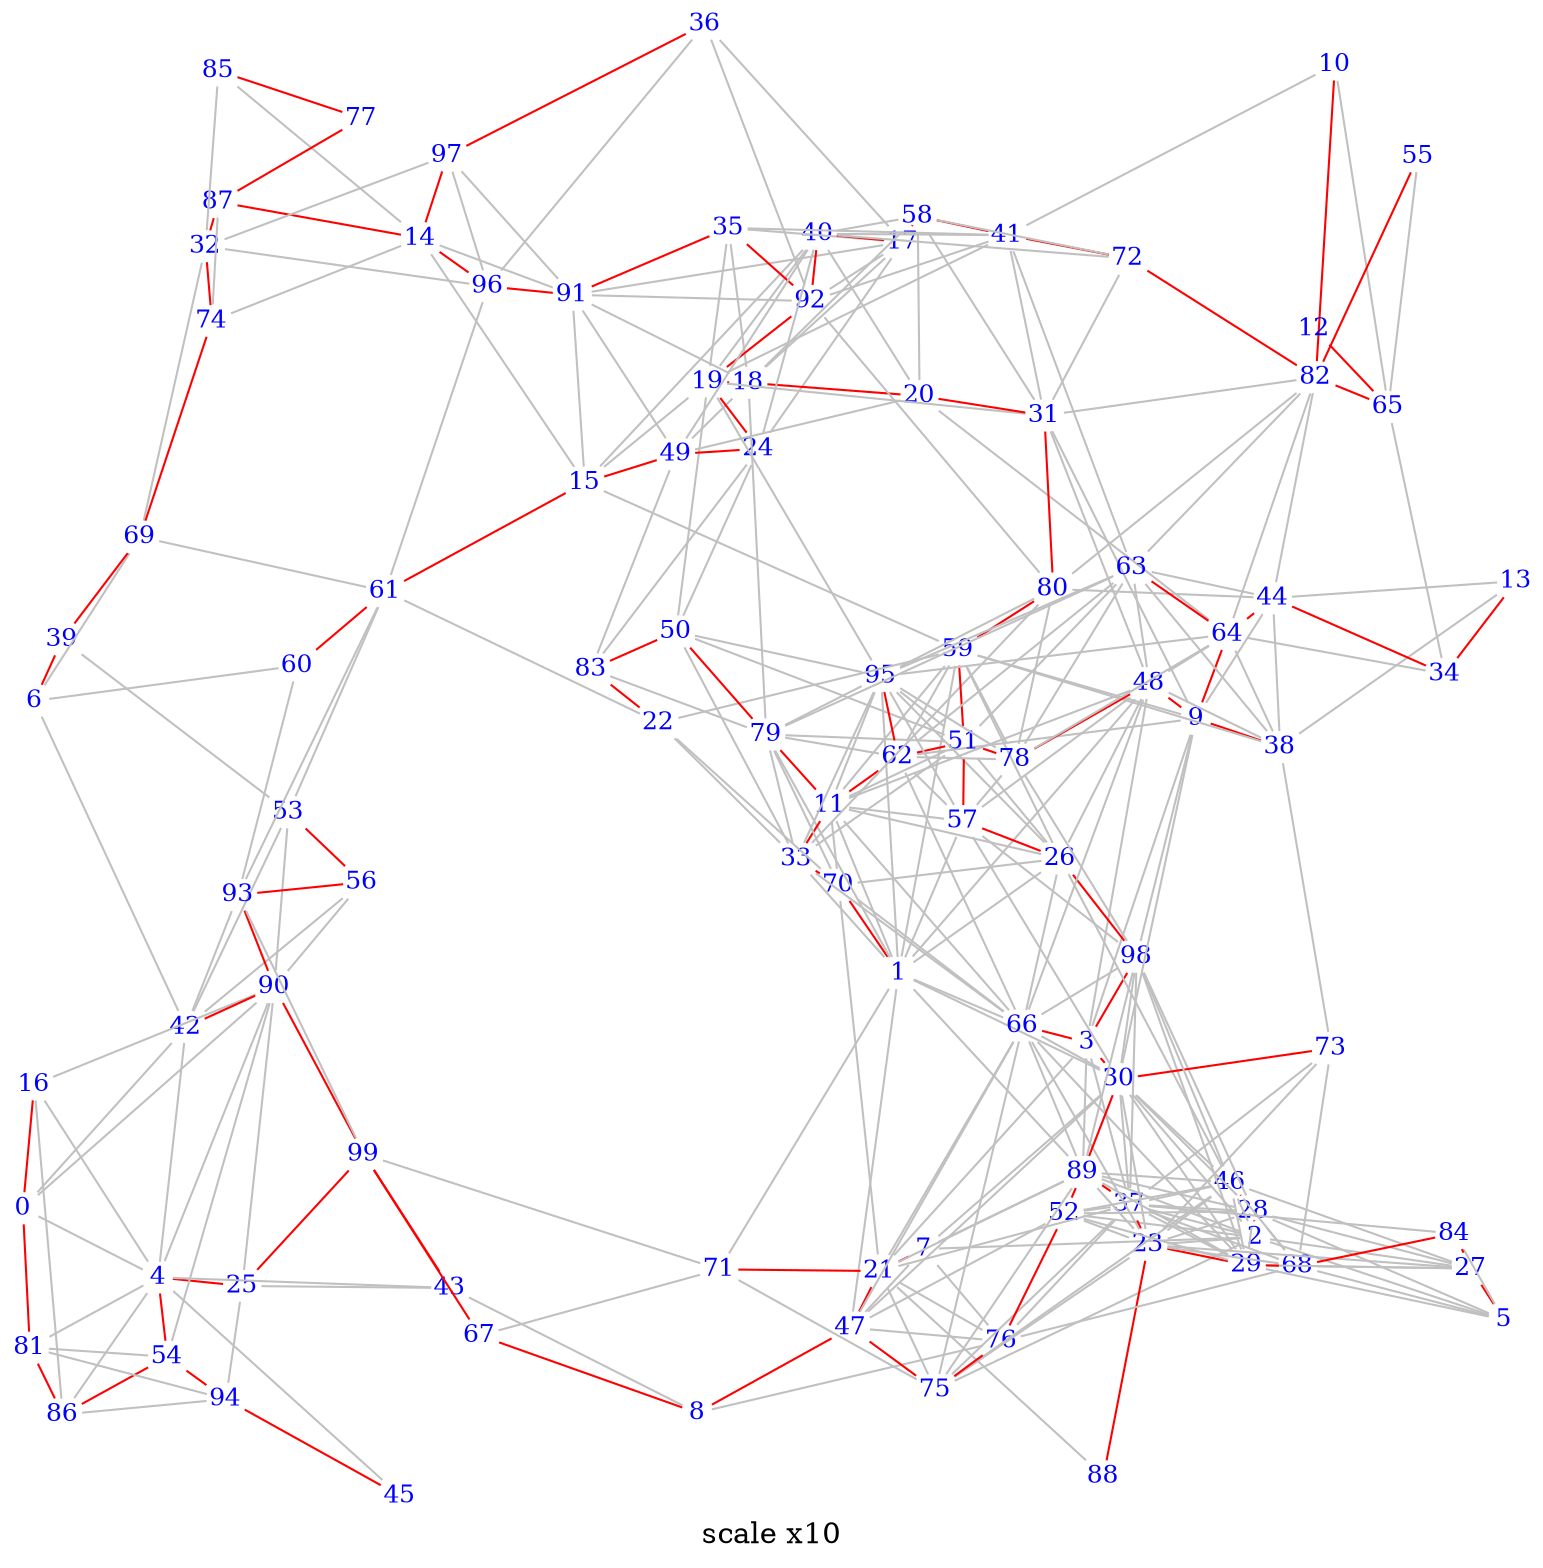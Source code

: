 graph {
layout=neato;
node [fontcolor="blue"]
node [label="\N", width="0.2", height="0.2", margin="0.01"];
node [shape=plaintext]
label="scale x10";
0 [fontsize="12", pos="0.0126842,1.93323!"];
1 [fontsize="12", pos="5.85006,3.50308!"];
2 [fontsize="12", pos="8.22838,1.74129!"];
3 [fontsize="12", pos="7.10495,3.03986!"];
4 [fontsize="12", pos="0.914113,1.47313!"];
5 [fontsize="12", pos="9.88508,1.1908!"];
6 [fontsize="12", pos="0.0892266,5.31664!"];
7 [fontsize="12", pos="6.01764,1.66249!"];
8 [fontsize="12", pos="4.50786,0.570559!"];
9 [fontsize="12", pos="7.83319,5.19876!"];
10 [fontsize="12", pos="8.75968,9.559!"];
11 [fontsize="12", pos="5.39342,4.62074!"];
12 [fontsize="12", pos="8.6222,7.79658!"];
13 [fontsize="12", pos="9.96796,6.11493!"];
14 [fontsize="12", pos="2.66214,8.40119!"];
15 [fontsize="12", pos="3.75857,6.77187!"];
16 [fontsize="12", pos="0.088171,2.75887!"];
17 [fontsize="12", pos="5.87912,8.37608!"];
18 [fontsize="12", pos="4.84931,7.43728!"];
19 [fontsize="12", pos="4.57976,7.44419!"];
20 [fontsize="12", pos="5.99041,7.35004!"];
21 [fontsize="12", pos="5.72399,1.51557!"];
22 [fontsize="12", pos="4.25165,5.1712!"];
23 [fontsize="12", pos="7.51536,1.68996!"];
24 [fontsize="12", pos="4.91884,6.99753!"];
25 [fontsize="12", pos="1.4752,1.41599!"];
26 [fontsize="12", pos="6.9288,4.26546!"];
27 [fontsize="12", pos="9.66604,1.53256!"];
28 [fontsize="12", pos="8.21673,1.91351!"];
29 [fontsize="12", pos="8.17184,1.55563!"];
30 [fontsize="12", pos="7.32007,2.79589!"];
31 [fontsize="12", pos="6.82244,7.21908!"];
32 [fontsize="12", pos="1.23028,8.34657!"];
33 [fontsize="12", pos="5.17018,4.26212!"];
34 [fontsize="12", pos="9.49338,5.49541!"];
35 [fontsize="12", pos="4.71722,8.46964!"];
36 [fontsize="12", pos="4.56093,9.8295!"];
37 [fontsize="12", pos="7.39184,1.96007!"];
38 [fontsize="12", pos="8.39429,5.00912!"];
39 [fontsize="12", pos="0.274962,5.72572!"];
40 [fontsize="12", pos="5.31317,8.43037!"];
41 [fontsize="12", pos="6.57599,8.42136!"];
42 [fontsize="12", pos="1.09947,3.14085!"];
43 [fontsize="12", pos="2.86082,1.40281!"];
44 [fontsize="12", pos="8.34616,6.00243!"];
45 [fontsize="12", pos="2.5272,0.0161929!"];
46 [fontsize="12", pos="8.06239,2.10575!"];
47 [fontsize="12", pos="5.53193,1.13783!"];
48 [fontsize="12", pos="7.52218,5.43429!"];
49 [fontsize="12", pos="4.36713,6.96206!"];
50 [fontsize="12", pos="4.36683,5.77867!"];
51 [fontsize="12", pos="6.28667,5.04149!"];
52 [fontsize="12", pos="6.95768,1.89952!"];
53 [fontsize="12", pos="1.78375,4.57458!"];
54 [fontsize="12", pos="0.975227,0.944042!"];
55 [fontsize="12", pos="9.3149,8.94601!"];
56 [fontsize="12", pos="2.27318,4.10712!"];
57 [fontsize="12", pos="6.2807,4.51613!"];
58 [fontsize="12", pos="5.97828,8.54792!"];
59 [fontsize="12", pos="6.24778,5.65746!"];
60 [fontsize="12", pos="1.84288,5.55142!"];
61 [fontsize="12", pos="2.42865,6.04727!"];
62 [fontsize="12", pos="5.84605,4.94448!"];
63 [fontsize="12", pos="7.40741,6.20382!"];
64 [fontsize="12", pos="8.04509,5.76046!"];
65 [fontsize="12", pos="9.11548,7.27662!"];
66 [fontsize="12", pos="6.67785,3.1502!"];
67 [fontsize="12", pos="3.05822,1.08578!"];
68 [fontsize="12", pos="8.51219,1.54887!"];
69 [fontsize="12", pos="0.79348,6.40986!"];
70 [fontsize="12", pos="5.45088,4.08975!"];
71 [fontsize="12", pos="4.65561,1.52659!"];
72 [fontsize="12", pos="7.37986,8.26689!"];
73 [fontsize="12", pos="8.73344,3.00078!"];
74 [fontsize="12", pos="1.2723,7.84959!"];
75 [fontsize="12", pos="6.09648,0.722923!"];
76 [fontsize="12", pos="6.53849,1.04813!"];
77 [fontsize="12", pos="2.2709,9.19969!"];
78 [fontsize="12", pos="6.62784,4.92535!"];
79 [fontsize="12", pos="4.9682,5.09259!"];
80 [fontsize="12", pos="6.88157,6.06274!"];
81 [fontsize="12", pos="0.0591149,1.00635!"];
82 [fontsize="12", pos="8.63235,7.4733!"];
83 [fontsize="12", pos="3.8012,5.52806!"];
84 [fontsize="12", pos="9.55708,1.76586!"];
85 [fontsize="12", pos="1.31645,9.51709!"];
86 [fontsize="12", pos="0.278421,0.559277!"];
87 [fontsize="12", pos="1.31648,8.64307!"];
88 [fontsize="12", pos="7.21645,0.146828!"];
89 [fontsize="12", pos="7.07905,2.17562!"];
90 [fontsize="12", pos="1.68934,3.40983!"];
91 [fontsize="12", pos="3.67574,8.02393!"];
92 [fontsize="12", pos="5.26538,7.98184!"];
93 [fontsize="12", pos="1.44825,4.02413!"];
94 [fontsize="12", pos="1.36562,0.661752!"];
95 [fontsize="12", pos="5.73343,5.48042!"];
96 [fontsize="12", pos="3.11344,8.08018!"];
97 [fontsize="12", pos="2.84265,8.95227!"];
98 [fontsize="12", pos="7.43793,3.61141!"];
99 [fontsize="12", pos="2.28511,2.29439!"];
2 -- 28 [weight="0.017261", color="red"];
2 -- 29 [weight="0.0194074", color="red"];
17 -- 58 [weight="0.0198405", color="red"];
28 -- 46 [weight="0.0246529", color="red"];
27 -- 84 [weight="0.0257497", color="red"];
18 -- 19 [weight="0.0269637", color="red"];
23 -- 37 [weight="0.0297019", color="red"];
52 -- 89 [weight="0.0301599", color="red"];
32 -- 87 [weight="0.0308775", color="red"];
3 -- 30 [weight="0.0325265", color="red"];
7 -- 21 [weight="0.0328358", color="red"];
33 -- 70 [weight="0.0329394", color="red"];
29 -- 68 [weight="0.0340421", color="red"];
51 -- 78 [weight="0.0360401", color="red"];
28 -- 29 [weight="0.0360677", color="grey"];
37 -- 89 [weight="0.0379866", color="red"];
44 -- 64 [weight="0.0386256", color="red"];
9 -- 48 [weight="0.0390128", color="red"];
2 -- 46 [weight="0.0400475", color="grey"];
5 -- 27 [weight="0.0405929", color="red"];
11 -- 33 [weight="0.0422423", color="red"];
21 -- 47 [weight="0.0423761", color="red"];
37 -- 52 [weight="0.0438359", color="grey"];
3 -- 66 [weight="0.0441127", color="red"];
6 -- 39 [weight="0.0449272", color="red"];
40 -- 92 [weight="0.0451063", color="red"];
51 -- 62 [weight="0.0451168", color="red"];
28 -- 68 [weight="0.0469317", color="grey"];
54 -- 94 [weight="0.048176", color="red"];
81 -- 86 [weight="0.0497969", color="red"];
32 -- 74 [weight="0.0498755", color="red"];
65 -- 82 [weight="0.0521627", color="red"];
51 -- 57 [weight="0.0525393", color="red"];
4 -- 54 [weight="0.053261", color="red"];
11 -- 70 [weight="0.0534087", color="grey"];
57 -- 78 [weight="0.0536622", color="grey"];
62 -- 95 [weight="0.0547639", color="red"];
75 -- 76 [weight="0.0548751", color="red"];
24 -- 49 [weight="0.0552854", color="red"];
14 -- 96 [weight="0.0553821", color="red"];
11 -- 62 [weight="0.05565", color="red"];
19 -- 24 [weight="0.0560786", color="red"];
29 -- 46 [weight="0.0560894", color="grey"];
4 -- 25 [weight="0.0563994", color="red"];
91 -- 96 [weight="0.0565109", color="red"];
17 -- 40 [weight="0.0568546", color="red"];
22 -- 83 [weight="0.0574675", color="red"];
14 -- 97 [weight="0.0579886", color="red"];
9 -- 38 [weight="0.0592276", color="red"];
23 -- 52 [weight="0.0595757", color="grey"];
9 -- 64 [weight="0.0600335", color="red"];
57 -- 62 [weight="0.0610247", color="grey"];
41 -- 58 [weight="0.0610958", color="red"];
48 -- 64 [weight="0.0616294", color="grey"];
51 -- 59 [weight="0.0617197", color="red"];
50 -- 83 [weight="0.0618657", color="red"];
11 -- 79 [weight="0.0635176", color="red"];
15 -- 49 [weight="0.0637583", color="red"];
42 -- 90 [weight="0.06483", color="red"];
23 -- 89 [weight="0.065287", color="grey"];
90 -- 93 [weight="0.0659914", color="red"];
3 -- 98 [weight="0.0661467", color="red"];
5 -- 84 [weight="0.0662033", color="grey"];
30 -- 89 [weight="0.0665453", color="red"];
23 -- 29 [weight="0.0670074", color="red"];
40 -- 58 [weight="0.0675421", color="grey"];
53 -- 56 [weight="0.0676809", color="red"];
18 -- 49 [weight="0.0676996", color="grey"];
37 -- 46 [weight="0.06862", color="grey"];
23 -- 46 [weight="0.0687112", color="grey"];
26 -- 57 [weight="0.0694889", color="red"];
47 -- 75 [weight="0.0700626", color="red"];
51 -- 95 [weight="0.0706207", color="grey"];
1 -- 70 [weight="0.0709596", color="red"];
2 -- 23 [weight="0.0714858", color="grey"];
7 -- 47 [weight="0.0714975", color="grey"];
46 -- 68 [weight="0.0715844", color="grey"];
12 -- 65 [weight="0.0716722", color="red"];
17 -- 92 [weight="0.0729444", color="grey"];
30 -- 66 [weight="0.0733473", color="grey"];
35 -- 92 [weight="0.0733781", color="red"];
23 -- 28 [weight="0.073613", color="grey"];
59 -- 80 [weight="0.0752292", color="red"];
25 -- 94 [weight="0.0762155", color="grey"];
60 -- 61 [weight="0.0767458", color="red"];
63 -- 64 [weight="0.0776663", color="red"];
48 -- 63 [weight="0.0778048", color="grey"];
13 -- 34 [weight="0.0780401", color="red"];
62 -- 78 [weight="0.0782022", color="grey"];
74 -- 87 [weight="0.0794708", color="grey"];
54 -- 86 [weight="0.079598", color="red"];
7 -- 76 [weight="0.0805437", color="grey"];
59 -- 62 [weight="0.0818366", color="grey"];
41 -- 72 [weight="0.0818575", color="red"];
30 -- 98 [weight="0.082399", color="grey"];
59 -- 78 [weight="0.0824889", color="grey"];
28 -- 37 [weight="0.0826208", color="grey"];
38 -- 64 [weight="0.0828519", color="grey"];
26 -- 98 [weight="0.0828856", color="red"];
0 -- 16 [weight="0.0829086", color="red"];
56 -- 93 [weight="0.0829097", color="red"];
30 -- 37 [weight="0.0838893", color="grey"];
20 -- 31 [weight="0.0842266", color="red"];
33 -- 79 [weight="0.0854679", color="grey"];
79 -- 95 [weight="0.0857899", color="grey"];
39 -- 69 [weight="0.0858429", color="red"];
3 -- 89 [weight="0.086463", color="grey"];
2 -- 37 [weight="0.0864678", color="grey"];
19 -- 92 [weight="0.0871297", color="red"];
21 -- 75 [weight="0.0875811", color="grey"];
29 -- 37 [weight="0.0878619", color="grey"];
66 -- 98 [weight="0.0889066", color="grey"];
62 -- 79 [weight="0.0890262", color="grey"];
11 -- 57 [weight="0.0893431", color="grey"];
1 -- 66 [weight="0.0899866", color="grey"];
56 -- 90 [weight="0.0909445", color="grey"];
50 -- 79 [weight="0.0912332", color="red"];
96 -- 97 [weight="0.0913161", color="grey"];
54 -- 81 [weight="0.0918229", color="grey"];
11 -- 95 [weight="0.0924475", color="grey"];
0 -- 81 [weight="0.0928038", color="red"];
21 -- 76 [weight="0.0939105", color="grey"];
52 -- 76 [weight="0.0948991", color="red"];
42 -- 93 [weight="0.0949643", color="grey"];
9 -- 44 [weight="0.0953423", color="grey"];
44 -- 63 [weight="0.0960111", color="grey"];
38 -- 48 [weight="0.0970223", color="grey"];
4 -- 81 [weight="0.0974117", color="grey"];
46 -- 89 [weight="0.0985828", color="grey"];
11 -- 51 [weight="0.098739", color="grey"];
38 -- 44 [weight="0.0994469", color="grey"];
77 -- 85 [weight="0.100584", color="red"];
23 -- 68 [weight="0.100676", color="grey"];
26 -- 51 [weight="0.100725", color="grey"];
47 -- 76 [weight="0.101055", color="grey"];
0 -- 4 [weight="0.101206", color="grey"];
30 -- 46 [weight="0.101358", color="grey"];
1 -- 33 [weight="0.1019", color="grey"];
48 -- 78 [weight="0.102901", color="red"];
19 -- 35 [weight="0.103463", color="grey"];
18 -- 35 [weight="0.104078", color="grey"];
78 -- 95 [weight="0.105265", color="grey"];
66 -- 89 [weight="0.105393", color="grey"];
43 -- 99 [weight="0.106129", color="red"];
15 -- 19 [weight="0.10613", color="grey"];
68 -- 84 [weight="0.106718", color="red"];
21 -- 71 [weight="0.106843", color="red"];
14 -- 91 [weight="0.108153", color="grey"];
86 -- 94 [weight="0.109202", color="grey"];
1 -- 57 [weight="0.110078", color="grey"];
77 -- 87 [weight="0.110488", color="red"];
57 -- 95 [weight="0.110876", color="grey"];
70 -- 79 [weight="0.111295", color="grey"];
4 -- 86 [weight="0.111321", color="grey"];
3 -- 37 [weight="0.111725", color="grey"];
23 -- 30 [weight="0.112304", color="grey"];
46 -- 52 [weight="0.11238", color="grey"];
35 -- 91 [weight="0.113284", color="red"];
26 -- 66 [weight="0.114315", color="grey"];
18 -- 20 [weight="0.114444", color="red"];
27 -- 68 [weight="0.115397", color="grey"];
31 -- 80 [weight="0.115785", color="red"];
78 -- 80 [weight="0.116535", color="grey"];
17 -- 35 [weight="0.116566", color="grey"];
28 -- 89 [weight="0.116749", color="grey"];
53 -- 90 [weight="0.116858", color="grey"];
8 -- 47 [weight="0.117069", color="red"];
32 -- 85 [weight="0.117369", color="grey"];
7 -- 89 [weight="0.117893", color="grey"];
31 -- 72 [weight="0.118686", color="grey"];
37 -- 68 [weight="0.119343", color="grey"];
25 -- 99 [weight="0.11948", color="red"];
20 -- 58 [weight="0.119794", color="grey"];
1 -- 11 [weight="0.120735", color="grey"];
31 -- 41 [weight="0.122728", color="grey"];
2 -- 89 [weight="0.122866", color="grey"];
19 -- 40 [weight="0.1229", color="grey"];
79 -- 83 [weight="0.12456", color="grey"];
91 -- 97 [weight="0.124734", color="grey"];
37 -- 76 [weight="0.124894", color="grey"];
34 -- 44 [weight="0.125427", color="red"];
15 -- 91 [weight="0.12548", color="grey"];
29 -- 89 [weight="0.125641", color="grey"];
28 -- 30 [weight="0.125801", color="grey"];
28 -- 52 [weight="0.125913", color="grey"];
29 -- 52 [weight="0.126192", color="grey"];
40 -- 41 [weight="0.126285", color="grey"];
90 -- 99 [weight="0.126458", color="red"];
49 -- 91 [weight="0.126711", color="grey"];
20 -- 40 [weight="0.127506", color="grey"];
2 -- 52 [weight="0.128051", color="grey"];
80 -- 95 [weight="0.128737", color="grey"];
22 -- 33 [weight="0.129234", color="grey"];
6 -- 69 [weight="0.130042", color="grey"];
26 -- 48 [weight="0.131082", color="grey"];
18 -- 91 [weight="0.131203", color="grey"];
51 -- 79 [weight="0.131946", color="grey"];
1 -- 26 [weight="0.132095", color="grey"];
45 -- 94 [weight="0.132892", color="red"];
24 -- 50 [weight="0.133804", color="grey"];
33 -- 95 [weight="0.13422", color="grey"];
11 -- 59 [weight="0.13434", color="grey"];
81 -- 94 [weight="0.135118", color="grey"];
33 -- 51 [weight="0.13616", color="grey"];
14 -- 87 [weight="0.136722", color="red"];
41 -- 92 [weight="0.138234", color="grey"];
25 -- 43 [weight="0.138568", color="grey"];
2 -- 30 [weight="0.139183", color="grey"];
17 -- 18 [weight="0.13935", color="grey"];
50 -- 95 [weight="0.139877", color="grey"];
5 -- 68 [weight="0.141882", color="grey"];
30 -- 73 [weight="0.142814", color="red"];
58 -- 72 [weight="0.142947", color="grey"];
67 -- 99 [weight="0.143472", color="red"];
2 -- 27 [weight="0.145274", color="grey"];
44 -- 80 [weight="0.146583", color="grey"];
68 -- 73 [weight="0.146867", color="grey"];
57 -- 98 [weight="0.146892", color="grey"];
34 -- 64 [weight="0.147235", color="grey"];
89 -- 98 [weight="0.147996", color="grey"];
72 -- 82 [weight="0.148275", color="red"];
24 -- 40 [weight="0.148611", color="grey"];
26 -- 70 [weight="0.148833", color="grey"];
27 -- 29 [weight="0.149438", color="grey"];
14 -- 74 [weight="0.14953", color="grey"];
63 -- 78 [weight="0.149741", color="grey"];
44 -- 82 [weight="0.149845", color="grey"];
27 -- 28 [weight="0.149854", color="grey"];
29 -- 30 [weight="0.150457", color="grey"];
21 -- 89 [weight="0.150726", color="grey"];
15 -- 61 [weight="0.151451", color="red"];
69 -- 74 [weight="0.151726", color="red"];
42 -- 56 [weight="0.152029", color="grey"];
4 -- 16 [weight="0.152817", color="grey"];
8 -- 67 [weight="0.153847", color="red"];
49 -- 83 [weight="0.154163", color="grey"];
78 -- 98 [weight="0.15436", color="grey"];
48 -- 57 [weight="0.154411", color="grey"];
66 -- 70 [weight="0.154538", color="grey"];
38 -- 63 [weight="0.154959", color="grey"];
26 -- 59 [weight="0.154966", color="grey"];
23 -- 88 [weight="0.157182", color="red"];
31 -- 58 [weight="0.15743", color="grey"];
11 -- 26 [weight="0.157596", color="grey"];
60 -- 93 [weight="0.157746", color="grey"];
18 -- 58 [weight="0.15837", color="grey"];
42 -- 53 [weight="0.158866", color="grey"];
91 -- 92 [weight="0.15902", color="grey"];
53 -- 61 [weight="0.16077", color="grey"];
51 -- 63 [weight="0.161465", color="grey"];
22 -- 70 [weight="0.161483", color="grey"];
47 -- 52 [weight="0.161646", color="grey"];
55 -- 82 [weight="0.162319", color="red"];
0 -- 42 [weight="0.162464", color="grey"];
13 -- 44 [weight="0.162569", color="grey"];
46 -- 98 [weight="0.163002", color="grey"];
1 -- 30 [weight="0.163127", color="grey"];
9 -- 98 [weight="0.163583", color="grey"];
64 -- 78 [weight="0.164499", color="grey"];
71 -- 75 [weight="0.164985", color="grey"];
9 -- 59 [weight="0.165044", color="grey"];
37 -- 98 [weight="0.165198", color="grey"];
67 -- 71 [weight="0.16571", color="grey"];
20 -- 49 [weight="0.166901", color="grey"];
61 -- 69 [weight="0.167488", color="grey"];
4 -- 42 [weight="0.167799", color="grey"];
19 -- 50 [weight="0.167907", color="grey"];
17 -- 24 [weight="0.168004", color="grey"];
55 -- 65 [weight="0.168125", color="grey"];
23 -- 66 [weight="0.168337", color="grey"];
37 -- 73 [weight="0.169793", color="grey"];
27 -- 46 [weight="0.170301", color="grey"];
26 -- 95 [weight="0.170441", color="grey"];
33 -- 50 [weight="0.171619", color="grey"];
23 -- 75 [weight="0.171708", color="grey"];
32 -- 97 [weight="0.172239", color="grey"];
21 -- 37 [weight="0.172606", color="grey"];
7 -- 30 [weight="0.172653", color="grey"];
16 -- 90 [weight="0.172843", color="grey"];
2 -- 5 [weight="0.174577", color="grey"];
40 -- 49 [weight="0.174669", color="grey"];
14 -- 85 [weight="0.174818", color="grey"];
5 -- 29 [weight="0.175166", color="grey"];
75 -- 89 [weight="0.175378", color="grey"];
63 -- 82 [weight="0.17641", color="grey"];
6 -- 60 [weight="0.17693", color="grey"];
23 -- 73 [weight="0.17894", color="grey"];
37 -- 75 [weight="0.179122", color="grey"];
1 -- 89 [weight="0.180902", color="grey"];
64 -- 82 [weight="0.181072", color="grey"];
1 -- 79 [weight="0.181775", color="grey"];
5 -- 28 [weight="0.181816", color="grey"];
34 -- 65 [weight="0.182086", color="grey"];
63 -- 95 [weight="0.182361", color="grey"];
31 -- 82 [weight="0.182768", color="grey"];
8 -- 43 [weight="0.184537", color="grey"];
24 -- 83 [weight="0.18462", color="grey"];
35 -- 41 [weight="0.18594", color="grey"];
28 -- 98 [weight="0.186799", color="grey"];
33 -- 66 [weight="0.187334", color="grey"];
21 -- 66 [weight="0.189258", color="grey"];
39 -- 53 [weight="0.189778", color="grey"];
32 -- 96 [weight="0.190191", color="grey"];
31 -- 48 [weight="0.191706", color="grey"];
93 -- 99 [weight="0.192154", color="grey"];
13 -- 38 [weight="0.192334", color="grey"];
36 -- 97 [weight="0.192926", color="red"];
4 -- 43 [weight="0.194798", color="grey"];
11 -- 66 [weight="0.19525", color="grey"];
17 -- 36 [weight="0.196215", color="grey"];
14 -- 15 [weight="0.196389", color="grey"];
36 -- 92 [weight="0.197739", color="grey"];
62 -- 66 [weight="0.197771", color="grey"];
1 -- 95 [weight="0.198077", color="grey"];
32 -- 69 [weight="0.198536", color="grey"];
9 -- 62 [weight="0.200334", color="grey"];
25 -- 90 [weight="0.200531", color="grey"];
62 -- 63 [weight="0.200594", color="grey"];
30 -- 57 [weight="0.200986", color="grey"];
22 -- 61 [weight="0.202258", color="grey"];
21 -- 88 [weight="0.202507", color="grey"];
68 -- 76 [weight="0.203623", color="grey"];
38 -- 73 [weight="0.203678", color="grey"];
22 -- 59 [weight="0.20545", color="grey"];
50 -- 51 [weight="0.20565", color="grey"];
3 -- 21 [weight="0.205682", color="grey"];
40 -- 72 [weight="0.207314", color="grey"];
8 -- 76 [weight="0.208603", color="grey"];
4 -- 90 [weight="0.208609", color="grey"];
10 -- 82 [weight="0.208959", color="red"];
61 -- 96 [weight="0.214515", color="grey"];
23 -- 27 [weight="0.215643", color="grey"];
4 -- 45 [weight="0.217365", color="grey"];
37 -- 84 [weight="0.217393", color="grey"];
29 -- 98 [weight="0.218285", color="grey"];
29 -- 66 [weight="0.218509", color="grey"];
1 -- 59 [weight="0.219079", color="grey"];
16 -- 86 [weight="0.220781", color="grey"];
2 -- 7 [weight="0.221214", color="grey"];
19 -- 41 [weight="0.222257", color="grey"];
17 -- 91 [weight="0.223134", color="grey"];
0 -- 90 [weight="0.223417", color="grey"];
38 -- 59 [weight="0.224229", color="grey"];
61 -- 93 [weight="0.224818", color="grey"];
80 -- 82 [weight="0.224831", color="grey"];
19 -- 31 [weight="0.225395", color="grey"];
9 -- 31 [weight="0.225905", color="grey"];
36 -- 96 [weight="0.227054", color="grey"];
15 -- 40 [weight="0.227319", color="grey"];
19 -- 95 [weight="0.227758", color="grey"];
3 -- 9 [weight="0.227842", color="grey"];
11 -- 48 [weight="0.227893", color="grey"];
1 -- 71 [weight="0.230938", color="grey"];
10 -- 65 [weight="0.230994", color="grey"];
47 -- 66 [weight="0.231576", color="grey"];
64 -- 95 [weight="0.232856", color="grey"];
18 -- 79 [weight="0.23477", color="grey"];
2 -- 75 [weight="0.236263", color="grey"];
41 -- 63 [weight="0.236828", color="grey"];
1 -- 47 [weight="0.238655", color="grey"];
6 -- 42 [weight="0.239889", color="grey"];
46 -- 75 [weight="0.240354", color="grey"];
3 -- 48 [weight="0.243051", color="grey"];
48 -- 66 [weight="0.243515", color="grey"];
30 -- 47 [weight="0.243857", color="grey"];
26 -- 46 [weight="0.243914", color="grey"];
9 -- 30 [weight="0.245705", color="grey"];
10 -- 41 [weight="0.246226", color="grey"];
33 -- 80 [weight="0.248417", color="grey"];
71 -- 99 [weight="0.249174", color="grey"];
66 -- 75 [weight="0.249593", color="grey"];
80 -- 92 [weight="0.250898", color="grey"];
1 -- 48 [weight="0.255452", color="grey"];
54 -- 90 [weight="0.256711", color="grey"];
21 -- 70 [weight="0.258863", color="grey"];
20 -- 64 [weight="0.259778", color="grey"];
63 -- 79 [weight="0.268041", color="grey"];
15 -- 59 [weight="0.272728", color="grey"];

}